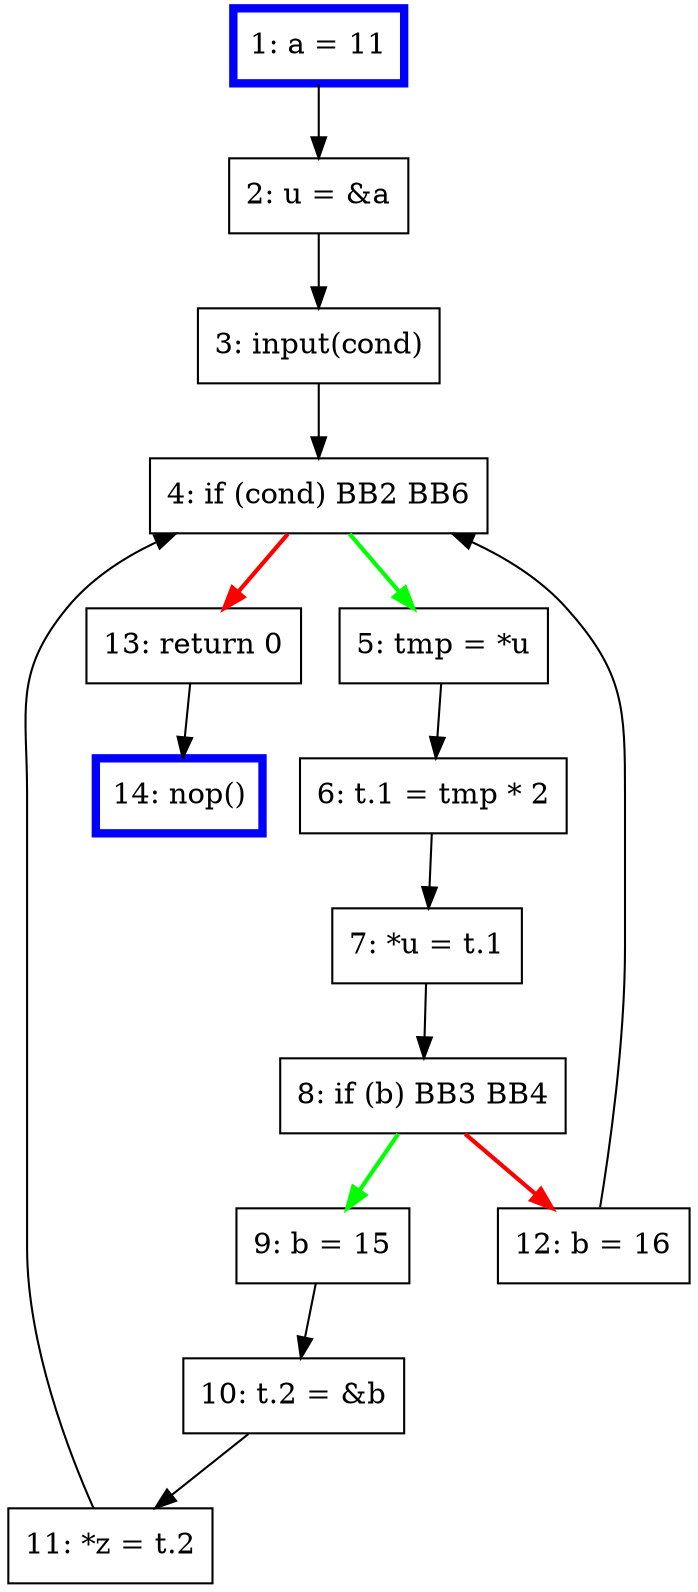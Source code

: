 digraph {
  node [shape=box]
  n1 [label="1: a = 11", color=blue, penwidth=4];
  n2 [label="2: u = &a"];
  n3 [label="3: input(cond)"];
  n4 [label="4: if (cond) BB2 BB6"];
  n5 [label="5: tmp = *u"];
  n6 [label="6: t.1 = tmp * 2"];
  n7 [label="7: *u = t.1"];
  n8 [label="8: if (b) BB3 BB4"];
  n9 [label="9: b = 15"];
  n10 [label="10: t.2 = &b"];
  n11 [label="11: *z = t.2"];
  n12 [label="12: b = 16"];
  n13 [label="13: return 0"];
  n14 [label="14: nop()", color=blue, penwidth=4];

  n1 -> n2 ;
  n2 -> n3 ;
  n3 -> n4 ;
  n4 -> n5 [color=green, penwidth=2];
  n4 -> n13 [color=red, penwidth=2];
  n5 -> n6 ;
  n6 -> n7 ;
  n7 -> n8 ;
  n8 -> n12 [color=red, penwidth=2];
  n8 -> n9 [color=green, penwidth=2];
  n9 -> n10 ;
  n10 -> n11 ;
  n11 -> n4 ;
  n12 -> n4 ;
  n13 -> n14 ;
}
